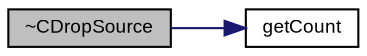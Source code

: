 digraph "~CDropSource"
{
  bgcolor="transparent";
  edge [fontname="Arial",fontsize="9",labelfontname="Arial",labelfontsize="9"];
  node [fontname="Arial",fontsize="9",shape=record];
  rankdir="LR";
  Node1 [label="~CDropSource",height=0.2,width=0.4,color="black", fillcolor="grey75", style="filled" fontcolor="black"];
  Node1 -> Node2 [color="midnightblue",fontsize="9",style="solid",fontname="Arial"];
  Node2 [label="getCount",height=0.2,width=0.4,color="black",URL="$class_v_s_t_g_u_i_1_1_c_drop_source.html#aa14965f499223658af80ed796dd461ab"];
}
